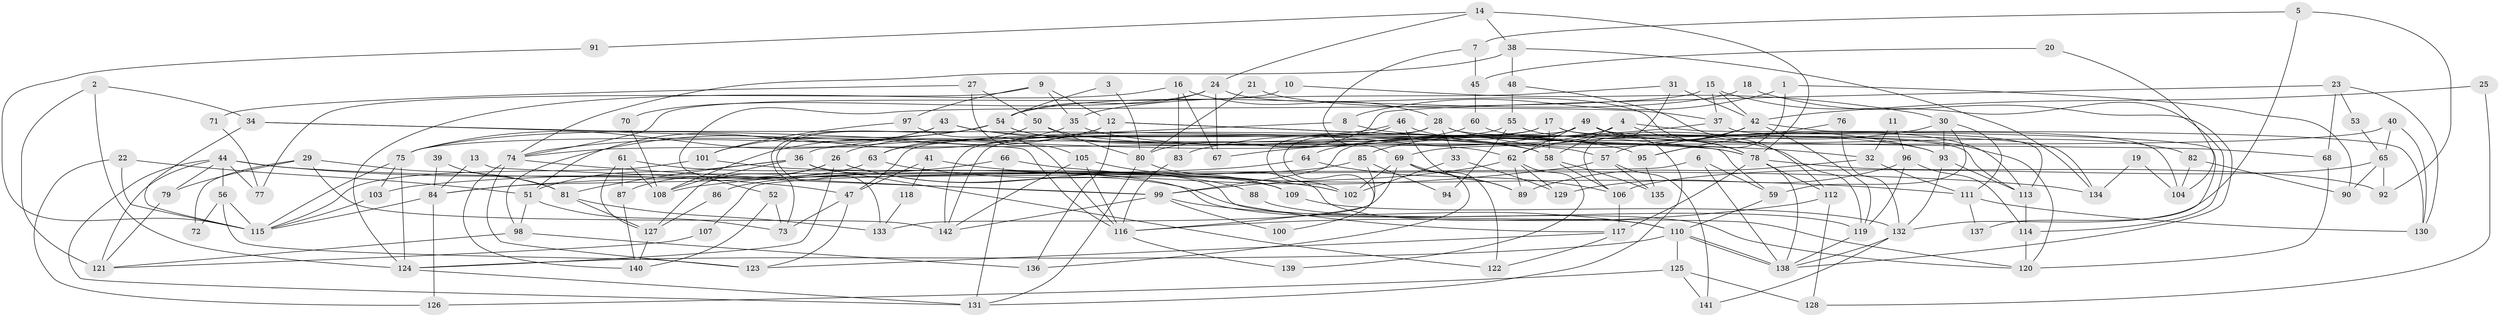 // coarse degree distribution, {10: 0.04225352112676056, 3: 0.1267605633802817, 6: 0.028169014084507043, 5: 0.1267605633802817, 4: 0.18309859154929578, 14: 0.028169014084507043, 7: 0.07042253521126761, 2: 0.18309859154929578, 15: 0.014084507042253521, 8: 0.09859154929577464, 9: 0.07042253521126761, 16: 0.014084507042253521, 17: 0.014084507042253521}
// Generated by graph-tools (version 1.1) at 2025/18/03/04/25 18:18:47]
// undirected, 142 vertices, 284 edges
graph export_dot {
graph [start="1"]
  node [color=gray90,style=filled];
  1;
  2;
  3;
  4;
  5;
  6;
  7;
  8;
  9;
  10;
  11;
  12;
  13;
  14;
  15;
  16;
  17;
  18;
  19;
  20;
  21;
  22;
  23;
  24;
  25;
  26;
  27;
  28;
  29;
  30;
  31;
  32;
  33;
  34;
  35;
  36;
  37;
  38;
  39;
  40;
  41;
  42;
  43;
  44;
  45;
  46;
  47;
  48;
  49;
  50;
  51;
  52;
  53;
  54;
  55;
  56;
  57;
  58;
  59;
  60;
  61;
  62;
  63;
  64;
  65;
  66;
  67;
  68;
  69;
  70;
  71;
  72;
  73;
  74;
  75;
  76;
  77;
  78;
  79;
  80;
  81;
  82;
  83;
  84;
  85;
  86;
  87;
  88;
  89;
  90;
  91;
  92;
  93;
  94;
  95;
  96;
  97;
  98;
  99;
  100;
  101;
  102;
  103;
  104;
  105;
  106;
  107;
  108;
  109;
  110;
  111;
  112;
  113;
  114;
  115;
  116;
  117;
  118;
  119;
  120;
  121;
  122;
  123;
  124;
  125;
  126;
  127;
  128;
  129;
  130;
  131;
  132;
  133;
  134;
  135;
  136;
  137;
  138;
  139;
  140;
  141;
  142;
  1 -- 95;
  1 -- 8;
  1 -- 90;
  2 -- 124;
  2 -- 34;
  2 -- 121;
  3 -- 80;
  3 -- 54;
  4 -- 99;
  4 -- 78;
  4 -- 58;
  4 -- 64;
  4 -- 130;
  5 -- 92;
  5 -- 132;
  5 -- 7;
  6 -- 59;
  6 -- 138;
  6 -- 107;
  7 -- 69;
  7 -- 45;
  8 -- 36;
  8 -- 93;
  9 -- 97;
  9 -- 12;
  9 -- 35;
  9 -- 77;
  10 -- 74;
  10 -- 30;
  11 -- 96;
  11 -- 32;
  12 -- 26;
  12 -- 32;
  12 -- 59;
  12 -- 108;
  12 -- 136;
  13 -- 84;
  13 -- 99;
  14 -- 78;
  14 -- 24;
  14 -- 38;
  14 -- 91;
  15 -- 114;
  15 -- 42;
  15 -- 37;
  15 -- 52;
  16 -- 124;
  16 -- 28;
  16 -- 67;
  16 -- 83;
  17 -- 47;
  17 -- 75;
  17 -- 58;
  17 -- 68;
  17 -- 104;
  18 -- 54;
  18 -- 138;
  19 -- 134;
  19 -- 104;
  20 -- 104;
  20 -- 45;
  21 -- 80;
  21 -- 37;
  22 -- 51;
  22 -- 115;
  22 -- 126;
  23 -- 68;
  23 -- 80;
  23 -- 53;
  23 -- 130;
  24 -- 54;
  24 -- 67;
  24 -- 70;
  24 -- 78;
  25 -- 42;
  25 -- 128;
  26 -- 124;
  26 -- 117;
  26 -- 87;
  26 -- 88;
  26 -- 127;
  27 -- 50;
  27 -- 105;
  27 -- 71;
  28 -- 33;
  28 -- 93;
  28 -- 100;
  28 -- 113;
  28 -- 142;
  29 -- 142;
  29 -- 81;
  29 -- 72;
  29 -- 79;
  30 -- 62;
  30 -- 93;
  30 -- 59;
  30 -- 111;
  31 -- 106;
  31 -- 35;
  31 -- 42;
  32 -- 89;
  32 -- 111;
  33 -- 102;
  33 -- 129;
  34 -- 115;
  34 -- 58;
  34 -- 116;
  35 -- 78;
  35 -- 98;
  36 -- 81;
  36 -- 51;
  36 -- 108;
  36 -- 120;
  36 -- 122;
  37 -- 113;
  37 -- 67;
  38 -- 74;
  38 -- 48;
  38 -- 134;
  39 -- 84;
  39 -- 81;
  40 -- 130;
  40 -- 69;
  40 -- 65;
  41 -- 102;
  41 -- 47;
  41 -- 118;
  42 -- 57;
  42 -- 85;
  42 -- 119;
  42 -- 137;
  43 -- 75;
  43 -- 58;
  43 -- 51;
  43 -- 78;
  44 -- 134;
  44 -- 121;
  44 -- 47;
  44 -- 56;
  44 -- 77;
  44 -- 79;
  44 -- 131;
  45 -- 60;
  46 -- 89;
  46 -- 119;
  46 -- 63;
  46 -- 102;
  47 -- 123;
  47 -- 73;
  48 -- 112;
  48 -- 55;
  49 -- 131;
  49 -- 62;
  49 -- 82;
  49 -- 83;
  49 -- 134;
  49 -- 142;
  50 -- 63;
  50 -- 80;
  50 -- 57;
  51 -- 98;
  51 -- 73;
  52 -- 73;
  52 -- 140;
  53 -- 65;
  54 -- 73;
  54 -- 74;
  54 -- 62;
  54 -- 95;
  54 -- 101;
  54 -- 133;
  55 -- 74;
  55 -- 94;
  55 -- 113;
  56 -- 123;
  56 -- 72;
  56 -- 115;
  57 -- 108;
  57 -- 135;
  57 -- 141;
  58 -- 106;
  58 -- 135;
  59 -- 110;
  60 -- 120;
  60 -- 75;
  61 -- 87;
  61 -- 108;
  61 -- 120;
  61 -- 127;
  62 -- 99;
  62 -- 89;
  62 -- 129;
  62 -- 139;
  63 -- 84;
  63 -- 102;
  64 -- 106;
  64 -- 103;
  65 -- 106;
  65 -- 90;
  65 -- 92;
  66 -- 111;
  66 -- 84;
  66 -- 131;
  68 -- 120;
  69 -- 102;
  69 -- 136;
  69 -- 89;
  69 -- 122;
  69 -- 133;
  70 -- 108;
  71 -- 77;
  74 -- 140;
  74 -- 99;
  74 -- 123;
  75 -- 103;
  75 -- 124;
  75 -- 115;
  76 -- 95;
  76 -- 132;
  78 -- 92;
  78 -- 112;
  78 -- 117;
  78 -- 138;
  79 -- 121;
  80 -- 131;
  80 -- 110;
  81 -- 127;
  81 -- 133;
  82 -- 90;
  82 -- 104;
  83 -- 116;
  84 -- 115;
  84 -- 126;
  85 -- 116;
  85 -- 86;
  85 -- 94;
  86 -- 127;
  87 -- 140;
  88 -- 119;
  91 -- 115;
  93 -- 113;
  93 -- 132;
  95 -- 135;
  96 -- 114;
  96 -- 119;
  96 -- 129;
  97 -- 101;
  97 -- 116;
  98 -- 121;
  98 -- 136;
  99 -- 110;
  99 -- 142;
  99 -- 100;
  101 -- 115;
  101 -- 109;
  103 -- 115;
  105 -- 142;
  105 -- 116;
  105 -- 109;
  106 -- 117;
  107 -- 121;
  109 -- 132;
  110 -- 138;
  110 -- 138;
  110 -- 124;
  110 -- 125;
  111 -- 130;
  111 -- 137;
  112 -- 116;
  112 -- 128;
  113 -- 114;
  114 -- 120;
  116 -- 139;
  117 -- 122;
  117 -- 123;
  118 -- 133;
  119 -- 138;
  124 -- 131;
  125 -- 141;
  125 -- 126;
  125 -- 128;
  127 -- 140;
  132 -- 138;
  132 -- 141;
}
